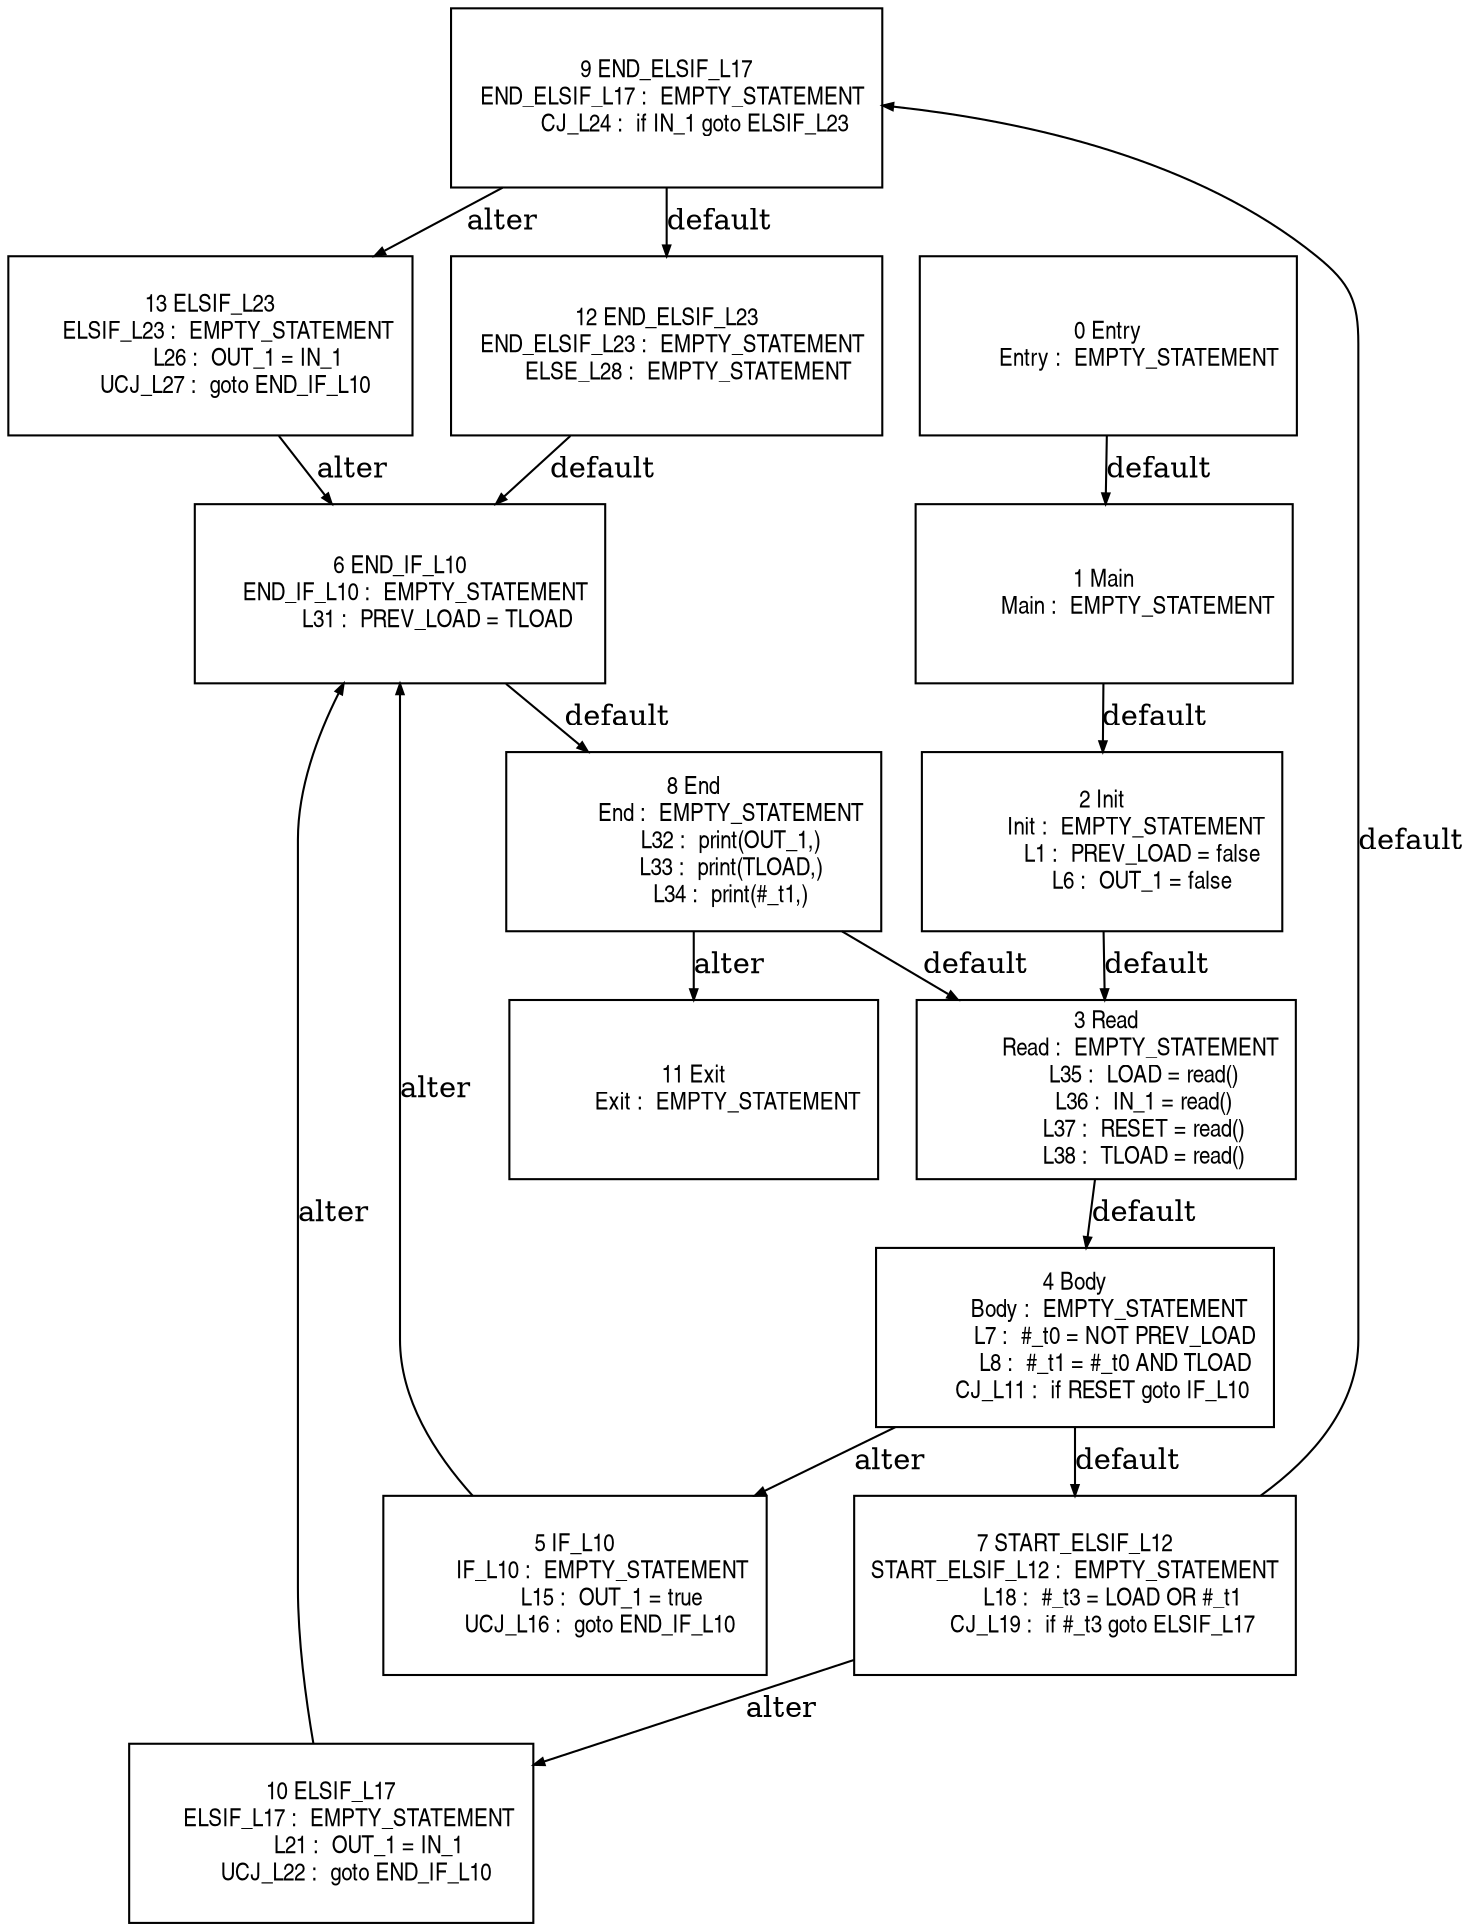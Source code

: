 digraph G {
  ranksep=.25;
  edge [arrowsize=.5]
  node [shape=rectangle, fontname="ArialNarrow",
        fontsize=12,  height=1.2];
  "9 END_ELSIF_L17
  END_ELSIF_L17 :  EMPTY_STATEMENT
         CJ_L24 :  if IN_1 goto ELSIF_L23
"; "2 Init
           Init :  EMPTY_STATEMENT
             L1 :  PREV_LOAD = false
             L6 :  OUT_1 = false
"; "11 Exit
           Exit :  EMPTY_STATEMENT
"; "13 ELSIF_L23
      ELSIF_L23 :  EMPTY_STATEMENT
            L26 :  OUT_1 = IN_1
        UCJ_L27 :  goto END_IF_L10
"; "8 End
            End :  EMPTY_STATEMENT
            L32 :  print(OUT_1,)
            L33 :  print(TLOAD,)
            L34 :  print(#_t1,)
"; "7 START_ELSIF_L12
START_ELSIF_L12 :  EMPTY_STATEMENT
            L18 :  #_t3 = LOAD OR #_t1
         CJ_L19 :  if #_t3 goto ELSIF_L17
"; "6 END_IF_L10
     END_IF_L10 :  EMPTY_STATEMENT
            L31 :  PREV_LOAD = TLOAD
"; "3 Read
           Read :  EMPTY_STATEMENT
            L35 :  LOAD = read()
            L36 :  IN_1 = read()
            L37 :  RESET = read()
            L38 :  TLOAD = read()
"; "0 Entry
          Entry :  EMPTY_STATEMENT
"; "12 END_ELSIF_L23
  END_ELSIF_L23 :  EMPTY_STATEMENT
       ELSE_L28 :  EMPTY_STATEMENT
"; "10 ELSIF_L17
      ELSIF_L17 :  EMPTY_STATEMENT
            L21 :  OUT_1 = IN_1
        UCJ_L22 :  goto END_IF_L10
"; "1 Main
           Main :  EMPTY_STATEMENT
"; "5 IF_L10
         IF_L10 :  EMPTY_STATEMENT
            L15 :  OUT_1 = true
        UCJ_L16 :  goto END_IF_L10
"; "4 Body
           Body :  EMPTY_STATEMENT
             L7 :  #_t0 = NOT PREV_LOAD
             L8 :  #_t1 = #_t0 AND TLOAD
         CJ_L11 :  if RESET goto IF_L10
"; 
  "1 Main
           Main :  EMPTY_STATEMENT
" -> "2 Init
           Init :  EMPTY_STATEMENT
             L1 :  PREV_LOAD = false
             L6 :  OUT_1 = false
"  [label="default"];
  "2 Init
           Init :  EMPTY_STATEMENT
             L1 :  PREV_LOAD = false
             L6 :  OUT_1 = false
" -> "3 Read
           Read :  EMPTY_STATEMENT
            L35 :  LOAD = read()
            L36 :  IN_1 = read()
            L37 :  RESET = read()
            L38 :  TLOAD = read()
"  [label="default"];
  "4 Body
           Body :  EMPTY_STATEMENT
             L7 :  #_t0 = NOT PREV_LOAD
             L8 :  #_t1 = #_t0 AND TLOAD
         CJ_L11 :  if RESET goto IF_L10
" -> "7 START_ELSIF_L12
START_ELSIF_L12 :  EMPTY_STATEMENT
            L18 :  #_t3 = LOAD OR #_t1
         CJ_L19 :  if #_t3 goto ELSIF_L17
"  [label="default"];
  "4 Body
           Body :  EMPTY_STATEMENT
             L7 :  #_t0 = NOT PREV_LOAD
             L8 :  #_t1 = #_t0 AND TLOAD
         CJ_L11 :  if RESET goto IF_L10
" -> "5 IF_L10
         IF_L10 :  EMPTY_STATEMENT
            L15 :  OUT_1 = true
        UCJ_L16 :  goto END_IF_L10
"  [label="alter"];
  "5 IF_L10
         IF_L10 :  EMPTY_STATEMENT
            L15 :  OUT_1 = true
        UCJ_L16 :  goto END_IF_L10
" -> "6 END_IF_L10
     END_IF_L10 :  EMPTY_STATEMENT
            L31 :  PREV_LOAD = TLOAD
"  [label="alter"];
  "7 START_ELSIF_L12
START_ELSIF_L12 :  EMPTY_STATEMENT
            L18 :  #_t3 = LOAD OR #_t1
         CJ_L19 :  if #_t3 goto ELSIF_L17
" -> "9 END_ELSIF_L17
  END_ELSIF_L17 :  EMPTY_STATEMENT
         CJ_L24 :  if IN_1 goto ELSIF_L23
"  [label="default"];
  "7 START_ELSIF_L12
START_ELSIF_L12 :  EMPTY_STATEMENT
            L18 :  #_t3 = LOAD OR #_t1
         CJ_L19 :  if #_t3 goto ELSIF_L17
" -> "10 ELSIF_L17
      ELSIF_L17 :  EMPTY_STATEMENT
            L21 :  OUT_1 = IN_1
        UCJ_L22 :  goto END_IF_L10
"  [label="alter"];
  "10 ELSIF_L17
      ELSIF_L17 :  EMPTY_STATEMENT
            L21 :  OUT_1 = IN_1
        UCJ_L22 :  goto END_IF_L10
" -> "6 END_IF_L10
     END_IF_L10 :  EMPTY_STATEMENT
            L31 :  PREV_LOAD = TLOAD
"  [label="alter"];
  "9 END_ELSIF_L17
  END_ELSIF_L17 :  EMPTY_STATEMENT
         CJ_L24 :  if IN_1 goto ELSIF_L23
" -> "12 END_ELSIF_L23
  END_ELSIF_L23 :  EMPTY_STATEMENT
       ELSE_L28 :  EMPTY_STATEMENT
"  [label="default"];
  "9 END_ELSIF_L17
  END_ELSIF_L17 :  EMPTY_STATEMENT
         CJ_L24 :  if IN_1 goto ELSIF_L23
" -> "13 ELSIF_L23
      ELSIF_L23 :  EMPTY_STATEMENT
            L26 :  OUT_1 = IN_1
        UCJ_L27 :  goto END_IF_L10
"  [label="alter"];
  "13 ELSIF_L23
      ELSIF_L23 :  EMPTY_STATEMENT
            L26 :  OUT_1 = IN_1
        UCJ_L27 :  goto END_IF_L10
" -> "6 END_IF_L10
     END_IF_L10 :  EMPTY_STATEMENT
            L31 :  PREV_LOAD = TLOAD
"  [label="alter"];
  "12 END_ELSIF_L23
  END_ELSIF_L23 :  EMPTY_STATEMENT
       ELSE_L28 :  EMPTY_STATEMENT
" -> "6 END_IF_L10
     END_IF_L10 :  EMPTY_STATEMENT
            L31 :  PREV_LOAD = TLOAD
"  [label="default"];
  "6 END_IF_L10
     END_IF_L10 :  EMPTY_STATEMENT
            L31 :  PREV_LOAD = TLOAD
" -> "8 End
            End :  EMPTY_STATEMENT
            L32 :  print(OUT_1,)
            L33 :  print(TLOAD,)
            L34 :  print(#_t1,)
"  [label="default"];
  "0 Entry
          Entry :  EMPTY_STATEMENT
" -> "1 Main
           Main :  EMPTY_STATEMENT
"  [label="default"];
  "8 End
            End :  EMPTY_STATEMENT
            L32 :  print(OUT_1,)
            L33 :  print(TLOAD,)
            L34 :  print(#_t1,)
" -> "3 Read
           Read :  EMPTY_STATEMENT
            L35 :  LOAD = read()
            L36 :  IN_1 = read()
            L37 :  RESET = read()
            L38 :  TLOAD = read()
"  [label="default"];
  "8 End
            End :  EMPTY_STATEMENT
            L32 :  print(OUT_1,)
            L33 :  print(TLOAD,)
            L34 :  print(#_t1,)
" -> "11 Exit
           Exit :  EMPTY_STATEMENT
"  [label="alter"];
  "3 Read
           Read :  EMPTY_STATEMENT
            L35 :  LOAD = read()
            L36 :  IN_1 = read()
            L37 :  RESET = read()
            L38 :  TLOAD = read()
" -> "4 Body
           Body :  EMPTY_STATEMENT
             L7 :  #_t0 = NOT PREV_LOAD
             L8 :  #_t1 = #_t0 AND TLOAD
         CJ_L11 :  if RESET goto IF_L10
"  [label="default"];
}

